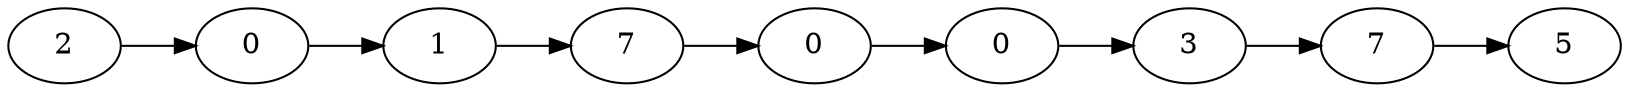 digraph ListaSimple {
rankdir="LR"

1[label="2"];

2[label="0"];
1 -> 2;

3[label="1"];
2 -> 3;

4[label="7"];
3 -> 4;

5[label="0"];
4 -> 5;

6[label="0"];
5 -> 6;

7[label="3"];
6 -> 7;

8[label="7"];
7 -> 8;

9[label="5"];
8 -> 9;
}